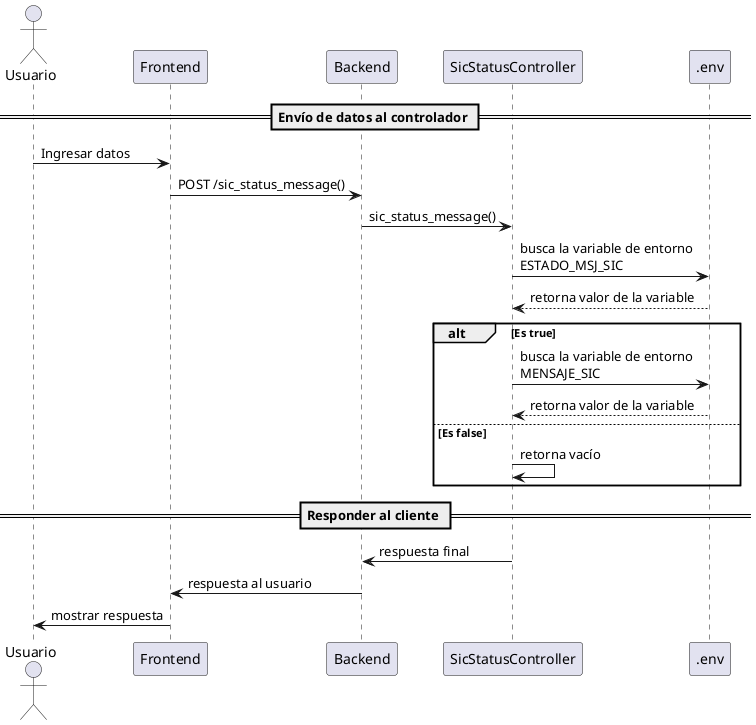 @startuml sic_status_message
actor Usuario
participant Frontend
participant Backend
participant SicStatusController
participant .env

== Envío de datos al controlador ==
Usuario -> Frontend : Ingresar datos
Frontend -> Backend : POST /sic_status_message()
Backend -> SicStatusController : sic_status_message()
SicStatusController -> .env : busca la variable de entorno\nESTADO_MSJ_SIC
.env --> SicStatusController : retorna valor de la variable
alt Es true
  SicStatusController -> .env : busca la variable de entorno\nMENSAJE_SIC
  .env --> SicStatusController : retorna valor de la variable
else Es false
  SicStatusController -> SicStatusController : retorna vacío
end

== Responder al cliente ==
SicStatusController -> Backend : respuesta final
Backend -> Frontend : respuesta al usuario
Frontend -> Usuario : mostrar respuesta
@enduml
